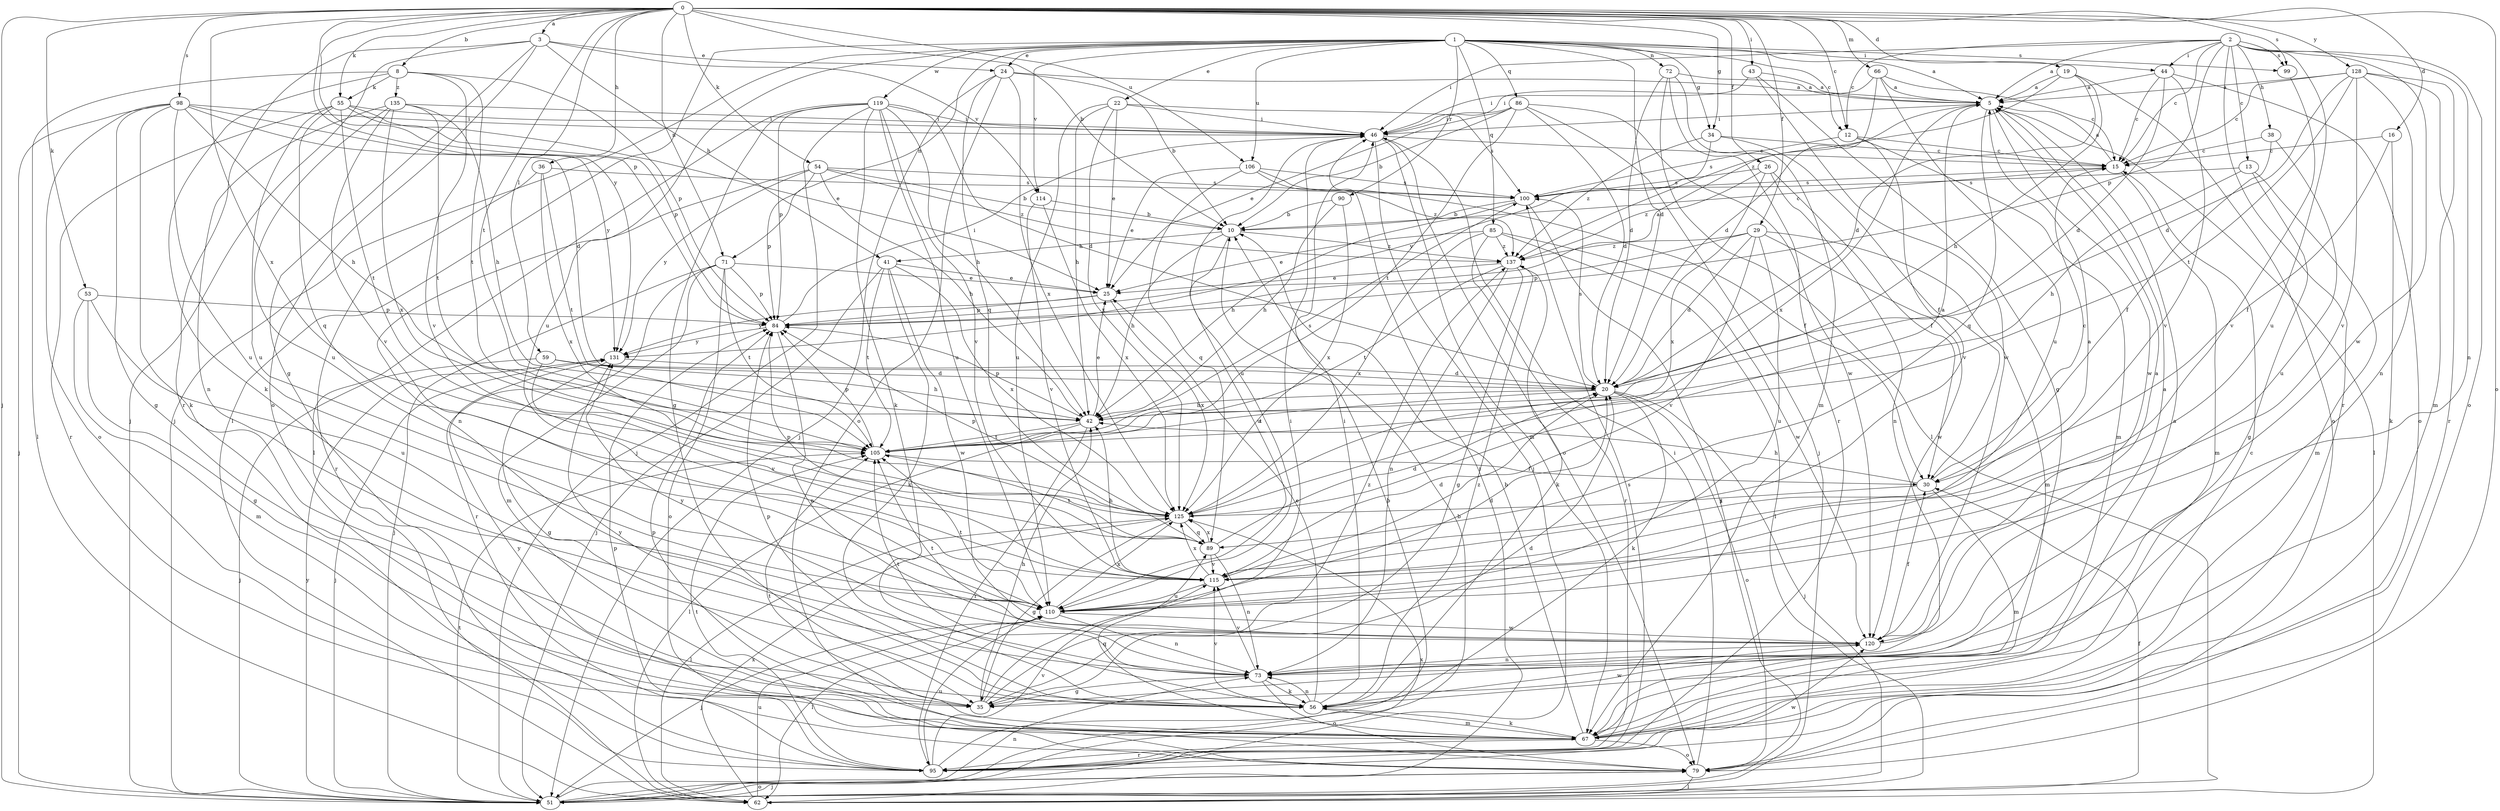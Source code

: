 strict digraph  {
0;
1;
2;
3;
5;
8;
10;
12;
13;
15;
16;
19;
20;
22;
24;
25;
26;
29;
30;
34;
35;
36;
38;
41;
42;
43;
44;
46;
51;
53;
54;
55;
56;
59;
62;
66;
67;
71;
72;
73;
79;
84;
85;
86;
89;
90;
95;
98;
99;
100;
105;
106;
110;
114;
115;
119;
120;
125;
128;
131;
135;
137;
0 -> 3  [label=a];
0 -> 8  [label=b];
0 -> 10  [label=b];
0 -> 12  [label=c];
0 -> 16  [label=d];
0 -> 19  [label=d];
0 -> 26  [label=f];
0 -> 29  [label=f];
0 -> 34  [label=g];
0 -> 36  [label=h];
0 -> 43  [label=i];
0 -> 51  [label=j];
0 -> 53  [label=k];
0 -> 54  [label=k];
0 -> 55  [label=k];
0 -> 59  [label=l];
0 -> 66  [label=m];
0 -> 71  [label=n];
0 -> 79  [label=o];
0 -> 84  [label=p];
0 -> 98  [label=s];
0 -> 99  [label=s];
0 -> 105  [label=t];
0 -> 106  [label=u];
0 -> 125  [label=x];
0 -> 128  [label=y];
0 -> 131  [label=y];
1 -> 5  [label=a];
1 -> 12  [label=c];
1 -> 20  [label=d];
1 -> 22  [label=e];
1 -> 24  [label=e];
1 -> 34  [label=g];
1 -> 44  [label=i];
1 -> 51  [label=j];
1 -> 62  [label=l];
1 -> 71  [label=n];
1 -> 72  [label=n];
1 -> 85  [label=q];
1 -> 86  [label=q];
1 -> 90  [label=r];
1 -> 99  [label=s];
1 -> 106  [label=u];
1 -> 110  [label=u];
1 -> 114  [label=v];
1 -> 119  [label=w];
2 -> 5  [label=a];
2 -> 12  [label=c];
2 -> 13  [label=c];
2 -> 15  [label=c];
2 -> 38  [label=h];
2 -> 44  [label=i];
2 -> 46  [label=i];
2 -> 73  [label=n];
2 -> 79  [label=o];
2 -> 84  [label=p];
2 -> 95  [label=r];
2 -> 99  [label=s];
2 -> 110  [label=u];
2 -> 120  [label=w];
3 -> 24  [label=e];
3 -> 35  [label=g];
3 -> 41  [label=h];
3 -> 51  [label=j];
3 -> 79  [label=o];
3 -> 95  [label=r];
3 -> 114  [label=v];
5 -> 46  [label=i];
5 -> 62  [label=l];
5 -> 89  [label=q];
5 -> 120  [label=w];
5 -> 125  [label=x];
8 -> 55  [label=k];
8 -> 56  [label=k];
8 -> 62  [label=l];
8 -> 84  [label=p];
8 -> 105  [label=t];
8 -> 115  [label=v];
8 -> 135  [label=z];
10 -> 15  [label=c];
10 -> 41  [label=h];
10 -> 42  [label=h];
10 -> 110  [label=u];
10 -> 137  [label=z];
12 -> 15  [label=c];
12 -> 67  [label=m];
12 -> 100  [label=s];
12 -> 115  [label=v];
13 -> 35  [label=g];
13 -> 42  [label=h];
13 -> 67  [label=m];
13 -> 100  [label=s];
15 -> 5  [label=a];
15 -> 67  [label=m];
15 -> 100  [label=s];
16 -> 15  [label=c];
16 -> 30  [label=f];
16 -> 56  [label=k];
19 -> 5  [label=a];
19 -> 20  [label=d];
19 -> 42  [label=h];
19 -> 79  [label=o];
19 -> 137  [label=z];
20 -> 42  [label=h];
20 -> 51  [label=j];
20 -> 56  [label=k];
20 -> 79  [label=o];
20 -> 100  [label=s];
20 -> 105  [label=t];
22 -> 25  [label=e];
22 -> 42  [label=h];
22 -> 46  [label=i];
22 -> 100  [label=s];
22 -> 110  [label=u];
22 -> 125  [label=x];
24 -> 5  [label=a];
24 -> 10  [label=b];
24 -> 51  [label=j];
24 -> 79  [label=o];
24 -> 89  [label=q];
24 -> 125  [label=x];
25 -> 84  [label=p];
25 -> 125  [label=x];
25 -> 131  [label=y];
26 -> 30  [label=f];
26 -> 73  [label=n];
26 -> 100  [label=s];
26 -> 125  [label=x];
26 -> 137  [label=z];
29 -> 20  [label=d];
29 -> 67  [label=m];
29 -> 84  [label=p];
29 -> 110  [label=u];
29 -> 115  [label=v];
29 -> 120  [label=w];
29 -> 137  [label=z];
30 -> 15  [label=c];
30 -> 42  [label=h];
30 -> 67  [label=m];
30 -> 125  [label=x];
34 -> 15  [label=c];
34 -> 30  [label=f];
34 -> 131  [label=y];
34 -> 137  [label=z];
35 -> 20  [label=d];
35 -> 42  [label=h];
35 -> 46  [label=i];
35 -> 137  [label=z];
36 -> 95  [label=r];
36 -> 100  [label=s];
36 -> 105  [label=t];
36 -> 125  [label=x];
38 -> 15  [label=c];
38 -> 30  [label=f];
38 -> 110  [label=u];
41 -> 25  [label=e];
41 -> 51  [label=j];
41 -> 56  [label=k];
41 -> 105  [label=t];
41 -> 120  [label=w];
41 -> 125  [label=x];
42 -> 25  [label=e];
42 -> 62  [label=l];
42 -> 84  [label=p];
42 -> 95  [label=r];
42 -> 105  [label=t];
43 -> 5  [label=a];
43 -> 35  [label=g];
43 -> 46  [label=i];
43 -> 120  [label=w];
44 -> 5  [label=a];
44 -> 15  [label=c];
44 -> 20  [label=d];
44 -> 79  [label=o];
44 -> 115  [label=v];
46 -> 15  [label=c];
46 -> 51  [label=j];
46 -> 67  [label=m];
46 -> 79  [label=o];
46 -> 110  [label=u];
51 -> 10  [label=b];
51 -> 30  [label=f];
51 -> 73  [label=n];
51 -> 79  [label=o];
51 -> 105  [label=t];
51 -> 125  [label=x];
51 -> 131  [label=y];
53 -> 35  [label=g];
53 -> 67  [label=m];
53 -> 84  [label=p];
53 -> 110  [label=u];
54 -> 10  [label=b];
54 -> 42  [label=h];
54 -> 73  [label=n];
54 -> 84  [label=p];
54 -> 100  [label=s];
54 -> 131  [label=y];
54 -> 137  [label=z];
55 -> 25  [label=e];
55 -> 46  [label=i];
55 -> 84  [label=p];
55 -> 89  [label=q];
55 -> 95  [label=r];
55 -> 105  [label=t];
55 -> 110  [label=u];
56 -> 25  [label=e];
56 -> 46  [label=i];
56 -> 67  [label=m];
56 -> 73  [label=n];
56 -> 84  [label=p];
56 -> 115  [label=v];
56 -> 120  [label=w];
56 -> 131  [label=y];
56 -> 137  [label=z];
59 -> 20  [label=d];
59 -> 42  [label=h];
59 -> 51  [label=j];
59 -> 115  [label=v];
62 -> 46  [label=i];
62 -> 110  [label=u];
62 -> 125  [label=x];
66 -> 5  [label=a];
66 -> 15  [label=c];
66 -> 20  [label=d];
66 -> 46  [label=i];
66 -> 110  [label=u];
67 -> 5  [label=a];
67 -> 10  [label=b];
67 -> 15  [label=c];
67 -> 56  [label=k];
67 -> 79  [label=o];
67 -> 84  [label=p];
67 -> 89  [label=q];
67 -> 95  [label=r];
67 -> 105  [label=t];
67 -> 131  [label=y];
71 -> 25  [label=e];
71 -> 51  [label=j];
71 -> 67  [label=m];
71 -> 79  [label=o];
71 -> 84  [label=p];
71 -> 95  [label=r];
71 -> 105  [label=t];
72 -> 5  [label=a];
72 -> 20  [label=d];
72 -> 62  [label=l];
72 -> 67  [label=m];
72 -> 95  [label=r];
73 -> 5  [label=a];
73 -> 35  [label=g];
73 -> 56  [label=k];
73 -> 79  [label=o];
73 -> 105  [label=t];
73 -> 115  [label=v];
79 -> 46  [label=i];
79 -> 51  [label=j];
79 -> 62  [label=l];
84 -> 5  [label=a];
84 -> 46  [label=i];
84 -> 73  [label=n];
84 -> 131  [label=y];
85 -> 25  [label=e];
85 -> 62  [label=l];
85 -> 95  [label=r];
85 -> 120  [label=w];
85 -> 125  [label=x];
85 -> 137  [label=z];
86 -> 10  [label=b];
86 -> 20  [label=d];
86 -> 25  [label=e];
86 -> 46  [label=i];
86 -> 51  [label=j];
86 -> 105  [label=t];
86 -> 120  [label=w];
89 -> 20  [label=d];
89 -> 73  [label=n];
89 -> 84  [label=p];
89 -> 105  [label=t];
89 -> 115  [label=v];
89 -> 125  [label=x];
90 -> 10  [label=b];
90 -> 42  [label=h];
90 -> 125  [label=x];
95 -> 10  [label=b];
95 -> 84  [label=p];
95 -> 100  [label=s];
95 -> 105  [label=t];
95 -> 110  [label=u];
95 -> 115  [label=v];
95 -> 120  [label=w];
98 -> 20  [label=d];
98 -> 35  [label=g];
98 -> 42  [label=h];
98 -> 46  [label=i];
98 -> 51  [label=j];
98 -> 56  [label=k];
98 -> 79  [label=o];
98 -> 110  [label=u];
98 -> 131  [label=y];
99 -> 115  [label=v];
100 -> 10  [label=b];
100 -> 42  [label=h];
100 -> 51  [label=j];
105 -> 30  [label=f];
105 -> 84  [label=p];
105 -> 100  [label=s];
106 -> 25  [label=e];
106 -> 30  [label=f];
106 -> 89  [label=q];
106 -> 100  [label=s];
106 -> 137  [label=z];
110 -> 20  [label=d];
110 -> 51  [label=j];
110 -> 62  [label=l];
110 -> 73  [label=n];
110 -> 105  [label=t];
110 -> 120  [label=w];
110 -> 125  [label=x];
114 -> 10  [label=b];
114 -> 115  [label=v];
114 -> 125  [label=x];
115 -> 5  [label=a];
115 -> 20  [label=d];
115 -> 42  [label=h];
115 -> 110  [label=u];
115 -> 125  [label=x];
119 -> 20  [label=d];
119 -> 35  [label=g];
119 -> 42  [label=h];
119 -> 46  [label=i];
119 -> 51  [label=j];
119 -> 56  [label=k];
119 -> 62  [label=l];
119 -> 84  [label=p];
119 -> 110  [label=u];
119 -> 115  [label=v];
120 -> 5  [label=a];
120 -> 30  [label=f];
120 -> 73  [label=n];
120 -> 105  [label=t];
120 -> 131  [label=y];
125 -> 5  [label=a];
125 -> 35  [label=g];
125 -> 62  [label=l];
125 -> 84  [label=p];
125 -> 89  [label=q];
128 -> 5  [label=a];
128 -> 15  [label=c];
128 -> 20  [label=d];
128 -> 67  [label=m];
128 -> 73  [label=n];
128 -> 95  [label=r];
128 -> 105  [label=t];
128 -> 115  [label=v];
131 -> 20  [label=d];
131 -> 35  [label=g];
131 -> 51  [label=j];
135 -> 42  [label=h];
135 -> 46  [label=i];
135 -> 73  [label=n];
135 -> 105  [label=t];
135 -> 110  [label=u];
135 -> 115  [label=v];
135 -> 125  [label=x];
137 -> 25  [label=e];
137 -> 35  [label=g];
137 -> 56  [label=k];
137 -> 73  [label=n];
137 -> 105  [label=t];
}
